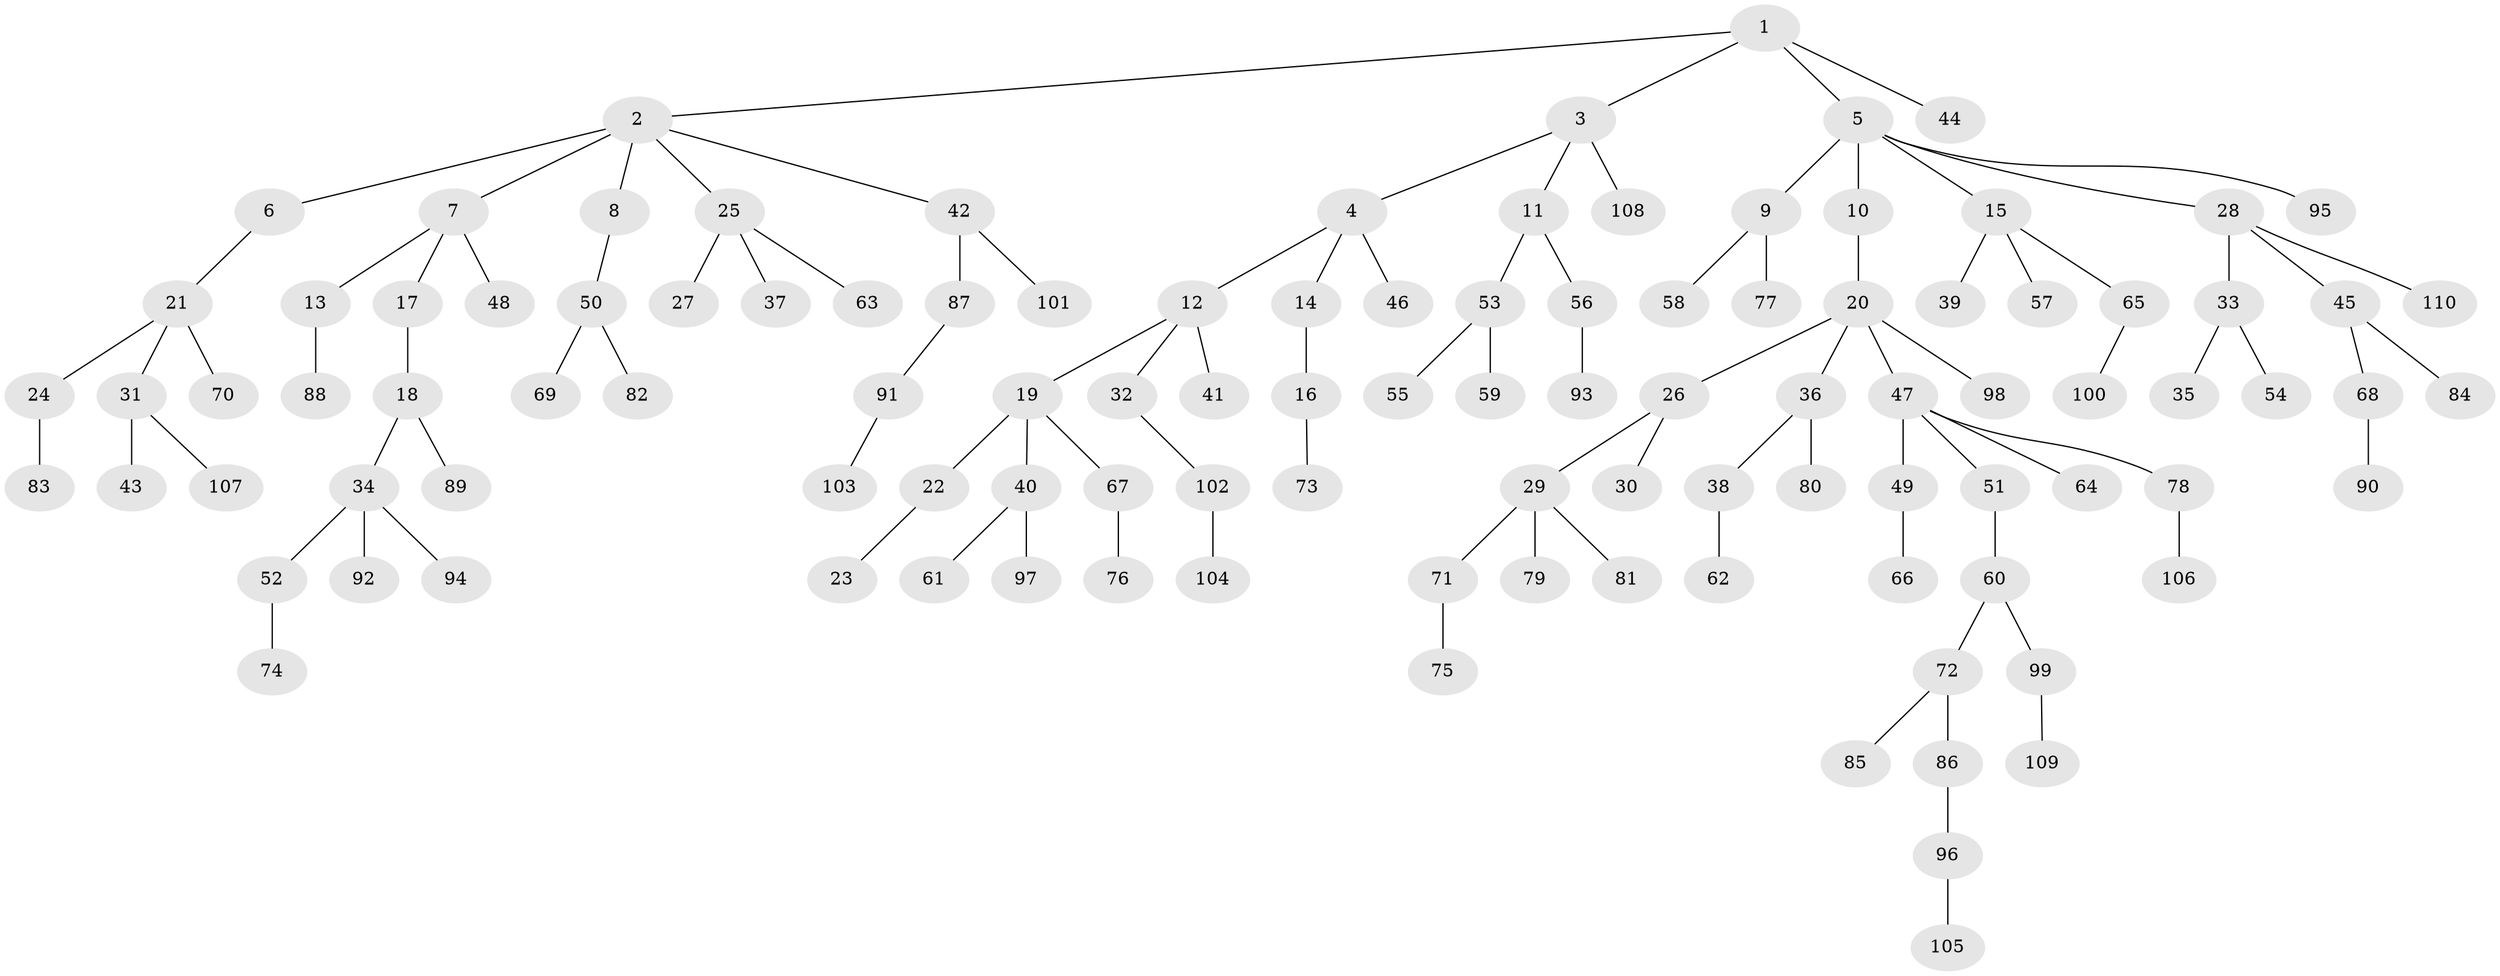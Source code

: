 // coarse degree distribution, {6: 0.01282051282051282, 2: 0.3076923076923077, 4: 0.0641025641025641, 1: 0.4230769230769231, 3: 0.1794871794871795, 5: 0.01282051282051282}
// Generated by graph-tools (version 1.1) at 2025/37/03/04/25 23:37:26]
// undirected, 110 vertices, 109 edges
graph export_dot {
  node [color=gray90,style=filled];
  1;
  2;
  3;
  4;
  5;
  6;
  7;
  8;
  9;
  10;
  11;
  12;
  13;
  14;
  15;
  16;
  17;
  18;
  19;
  20;
  21;
  22;
  23;
  24;
  25;
  26;
  27;
  28;
  29;
  30;
  31;
  32;
  33;
  34;
  35;
  36;
  37;
  38;
  39;
  40;
  41;
  42;
  43;
  44;
  45;
  46;
  47;
  48;
  49;
  50;
  51;
  52;
  53;
  54;
  55;
  56;
  57;
  58;
  59;
  60;
  61;
  62;
  63;
  64;
  65;
  66;
  67;
  68;
  69;
  70;
  71;
  72;
  73;
  74;
  75;
  76;
  77;
  78;
  79;
  80;
  81;
  82;
  83;
  84;
  85;
  86;
  87;
  88;
  89;
  90;
  91;
  92;
  93;
  94;
  95;
  96;
  97;
  98;
  99;
  100;
  101;
  102;
  103;
  104;
  105;
  106;
  107;
  108;
  109;
  110;
  1 -- 2;
  1 -- 3;
  1 -- 5;
  1 -- 44;
  2 -- 6;
  2 -- 7;
  2 -- 8;
  2 -- 25;
  2 -- 42;
  3 -- 4;
  3 -- 11;
  3 -- 108;
  4 -- 12;
  4 -- 14;
  4 -- 46;
  5 -- 9;
  5 -- 10;
  5 -- 15;
  5 -- 28;
  5 -- 95;
  6 -- 21;
  7 -- 13;
  7 -- 17;
  7 -- 48;
  8 -- 50;
  9 -- 58;
  9 -- 77;
  10 -- 20;
  11 -- 53;
  11 -- 56;
  12 -- 19;
  12 -- 32;
  12 -- 41;
  13 -- 88;
  14 -- 16;
  15 -- 39;
  15 -- 57;
  15 -- 65;
  16 -- 73;
  17 -- 18;
  18 -- 34;
  18 -- 89;
  19 -- 22;
  19 -- 40;
  19 -- 67;
  20 -- 26;
  20 -- 36;
  20 -- 47;
  20 -- 98;
  21 -- 24;
  21 -- 31;
  21 -- 70;
  22 -- 23;
  24 -- 83;
  25 -- 27;
  25 -- 37;
  25 -- 63;
  26 -- 29;
  26 -- 30;
  28 -- 33;
  28 -- 45;
  28 -- 110;
  29 -- 71;
  29 -- 79;
  29 -- 81;
  31 -- 43;
  31 -- 107;
  32 -- 102;
  33 -- 35;
  33 -- 54;
  34 -- 52;
  34 -- 92;
  34 -- 94;
  36 -- 38;
  36 -- 80;
  38 -- 62;
  40 -- 61;
  40 -- 97;
  42 -- 87;
  42 -- 101;
  45 -- 68;
  45 -- 84;
  47 -- 49;
  47 -- 51;
  47 -- 64;
  47 -- 78;
  49 -- 66;
  50 -- 69;
  50 -- 82;
  51 -- 60;
  52 -- 74;
  53 -- 55;
  53 -- 59;
  56 -- 93;
  60 -- 72;
  60 -- 99;
  65 -- 100;
  67 -- 76;
  68 -- 90;
  71 -- 75;
  72 -- 85;
  72 -- 86;
  78 -- 106;
  86 -- 96;
  87 -- 91;
  91 -- 103;
  96 -- 105;
  99 -- 109;
  102 -- 104;
}
